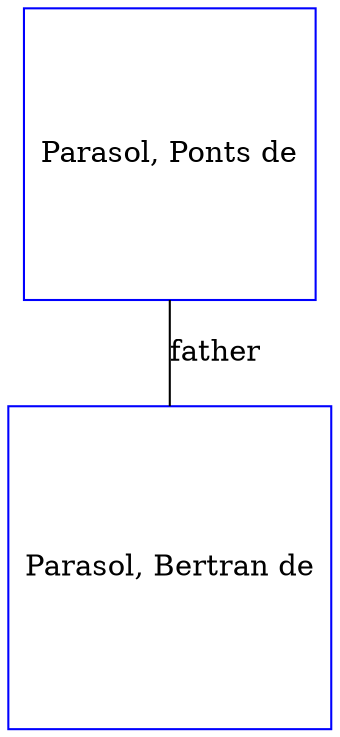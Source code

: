 digraph D {
    edge [dir=none];    node [shape=box];    "008895"   [label="Parasol, Bertran de", shape=box, regular=1, color="blue"] ;
"008896"   [label="Parasol, Ponts de", shape=box, regular=1, color="blue"] ;
008896->008895 [label="father",arrowsize=0.0]; 
}